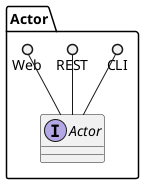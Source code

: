@startuml

package "Actor" {
    interface "Actor" {

    }
    CLI ()-- "Actor"
    REST ()-- "Actor"
    Web ()-- "Actor"

}


@enduml
